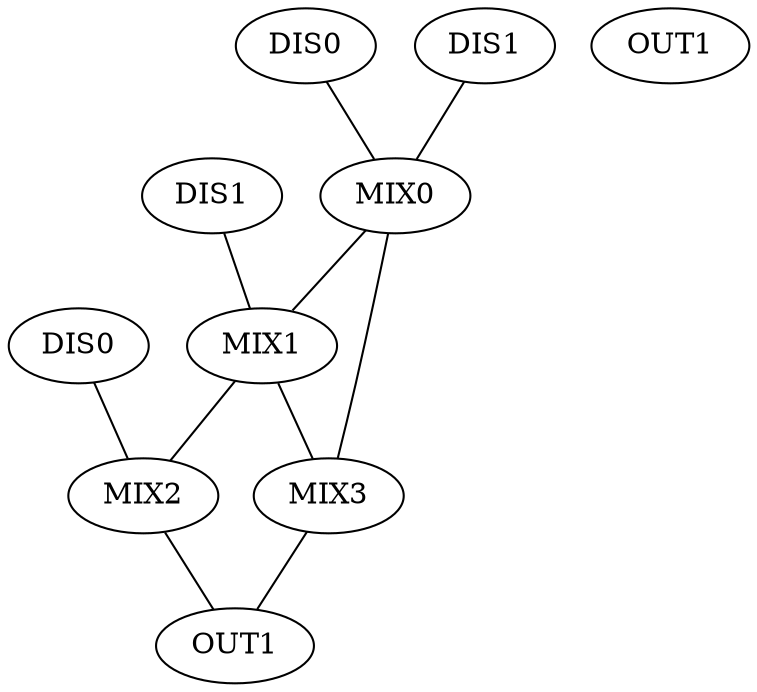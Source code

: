 graph "GRAPH3" {
0 [label="DIS0"]
3 [label="DIS0"]
1 [label="DIS1"]
2 [label="DIS1"]
4 [label="MIX0"]
5 [label="MIX1"]
6 [label="MIX2"]
7 [label="MIX3"]
8 [label="OUT1"]
9 [label="OUT1"]
0 -- 4
1 -- 4
4 -- 5
2 -- 5
3 -- 6
5 -- 6
4 -- 7
5 -- 7
6 -- 8
7 -- 8
}
